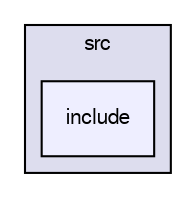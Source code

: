 digraph "include" {
  compound=true
  node [ fontsize="10", fontname="FreeSans"];
  edge [ labelfontsize="10", labelfontname="FreeSans"];
  subgraph clusterdir_040b7816fa07da873994562ccfc2f7a9 {
    graph [ bgcolor="#ddddee", pencolor="black", label="src" fontname="FreeSans", fontsize="10", URL="dir_040b7816fa07da873994562ccfc2f7a9.html"]
  dir_2a6ecca1342d40ec94d4cf26b95ef4be [shape=box, label="include", style="filled", fillcolor="#eeeeff", pencolor="black", URL="dir_2a6ecca1342d40ec94d4cf26b95ef4be.html"];
  }
}
